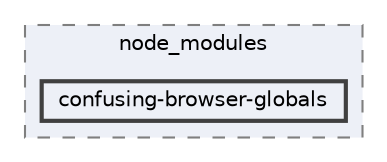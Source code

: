 digraph "pkiclassroomrescheduler/src/main/frontend/node_modules/confusing-browser-globals"
{
 // LATEX_PDF_SIZE
  bgcolor="transparent";
  edge [fontname=Helvetica,fontsize=10,labelfontname=Helvetica,labelfontsize=10];
  node [fontname=Helvetica,fontsize=10,shape=box,height=0.2,width=0.4];
  compound=true
  subgraph clusterdir_72953eda66ccb3a2722c28e1c3e6c23b {
    graph [ bgcolor="#edf0f7", pencolor="grey50", label="node_modules", fontname=Helvetica,fontsize=10 style="filled,dashed", URL="dir_72953eda66ccb3a2722c28e1c3e6c23b.html",tooltip=""]
  dir_670bc5300b67a1c6ac2ab93b5e0a775d [label="confusing-browser-globals", fillcolor="#edf0f7", color="grey25", style="filled,bold", URL="dir_670bc5300b67a1c6ac2ab93b5e0a775d.html",tooltip=""];
  }
}
